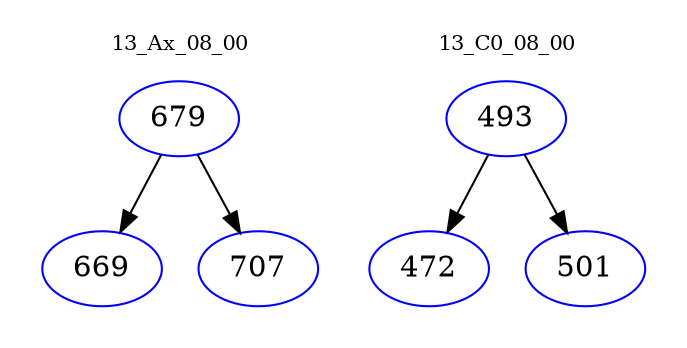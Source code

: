 digraph{
subgraph cluster_0 {
color = white
label = "13_Ax_08_00";
fontsize=10;
T0_679 [label="679", color="blue"]
T0_679 -> T0_669 [color="black"]
T0_669 [label="669", color="blue"]
T0_679 -> T0_707 [color="black"]
T0_707 [label="707", color="blue"]
}
subgraph cluster_1 {
color = white
label = "13_C0_08_00";
fontsize=10;
T1_493 [label="493", color="blue"]
T1_493 -> T1_472 [color="black"]
T1_472 [label="472", color="blue"]
T1_493 -> T1_501 [color="black"]
T1_501 [label="501", color="blue"]
}
}
